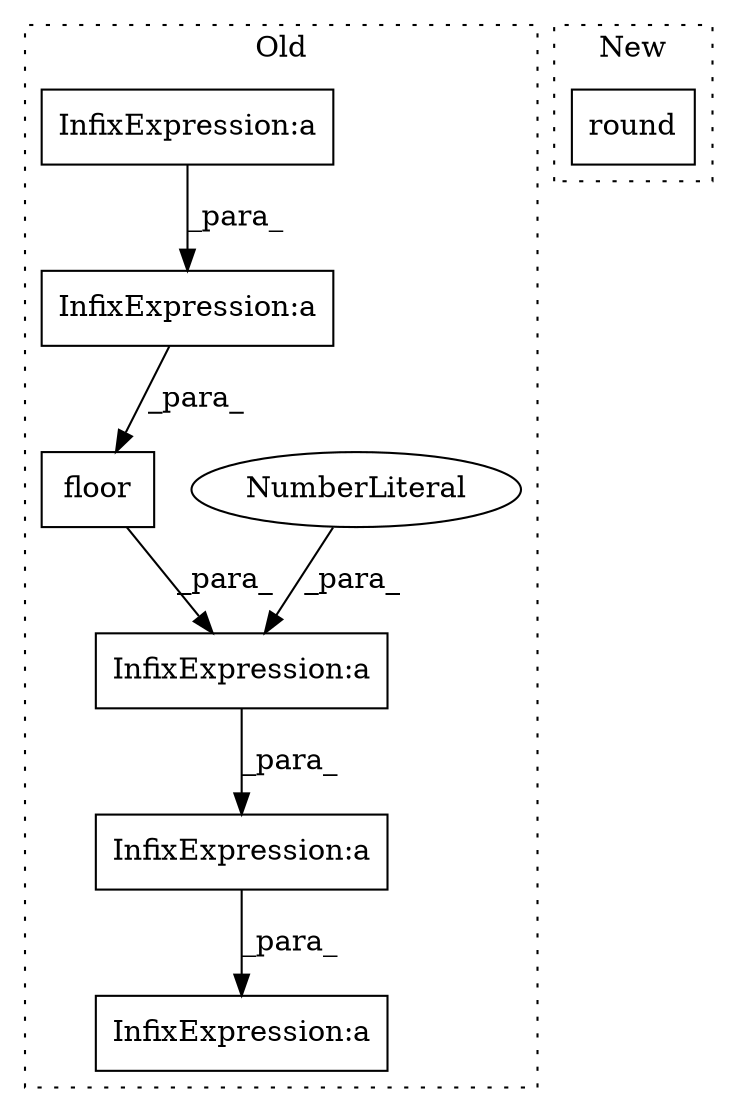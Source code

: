 digraph G {
subgraph cluster0 {
1 [label="floor" a="32" s="3636,3657" l="6,1" shape="box"];
3 [label="InfixExpression:a" a="27" s="3651" l="3" shape="box"];
4 [label="InfixExpression:a" a="27" s="3702" l="3" shape="box"];
5 [label="InfixExpression:a" a="27" s="3659" l="3" shape="box"];
6 [label="NumberLiteral" a="34" s="3662" l="1" shape="ellipse"];
7 [label="InfixExpression:a" a="27" s="3542" l="3" shape="box"];
8 [label="InfixExpression:a" a="27" s="3712" l="3" shape="box"];
label = "Old";
style="dotted";
}
subgraph cluster1 {
2 [label="round" a="32" s="3795,3809" l="6,1" shape="box"];
label = "New";
style="dotted";
}
1 -> 5 [label="_para_"];
3 -> 1 [label="_para_"];
4 -> 8 [label="_para_"];
5 -> 4 [label="_para_"];
6 -> 5 [label="_para_"];
7 -> 3 [label="_para_"];
}